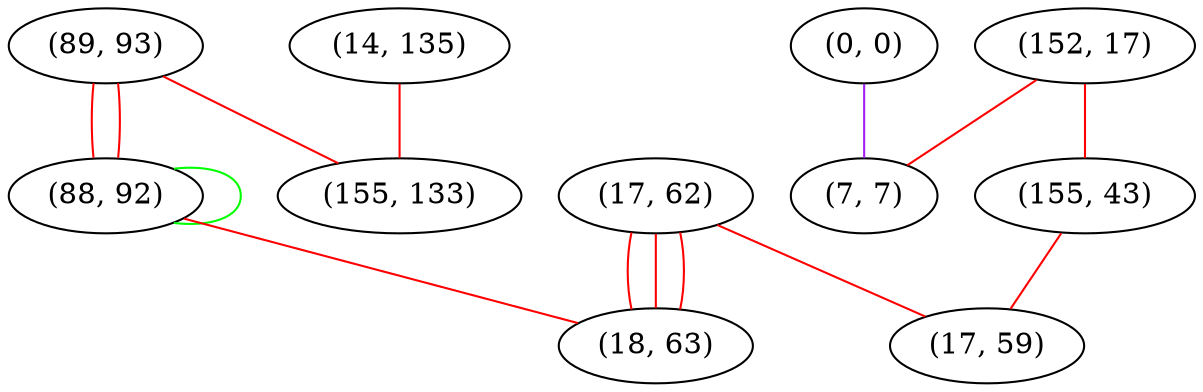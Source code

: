graph "" {
"(89, 93)";
"(0, 0)";
"(88, 92)";
"(152, 17)";
"(14, 135)";
"(17, 62)";
"(7, 7)";
"(155, 43)";
"(155, 133)";
"(18, 63)";
"(17, 59)";
"(89, 93)" -- "(155, 133)"  [color=red, key=0, weight=1];
"(89, 93)" -- "(88, 92)"  [color=red, key=0, weight=1];
"(89, 93)" -- "(88, 92)"  [color=red, key=1, weight=1];
"(0, 0)" -- "(7, 7)"  [color=purple, key=0, weight=4];
"(88, 92)" -- "(18, 63)"  [color=red, key=0, weight=1];
"(88, 92)" -- "(88, 92)"  [color=green, key=0, weight=2];
"(152, 17)" -- "(7, 7)"  [color=red, key=0, weight=1];
"(152, 17)" -- "(155, 43)"  [color=red, key=0, weight=1];
"(14, 135)" -- "(155, 133)"  [color=red, key=0, weight=1];
"(17, 62)" -- "(18, 63)"  [color=red, key=0, weight=1];
"(17, 62)" -- "(18, 63)"  [color=red, key=1, weight=1];
"(17, 62)" -- "(18, 63)"  [color=red, key=2, weight=1];
"(17, 62)" -- "(17, 59)"  [color=red, key=0, weight=1];
"(155, 43)" -- "(17, 59)"  [color=red, key=0, weight=1];
}
